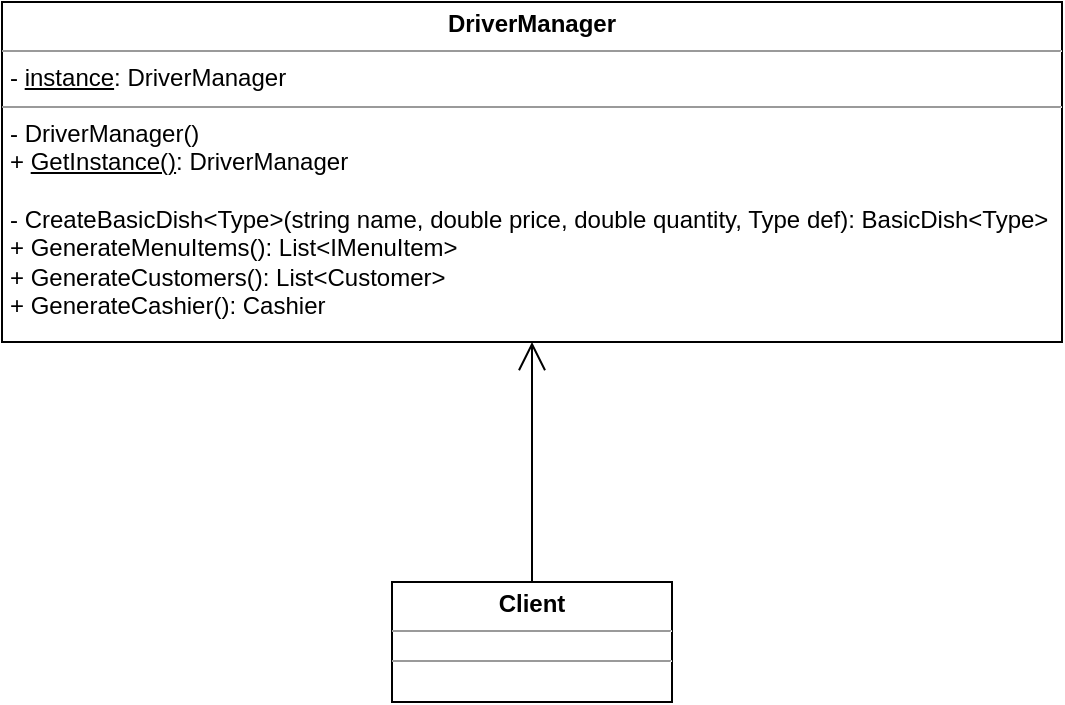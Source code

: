 <mxfile version="13.0.1" type="device"><diagram id="zlfv2E_kHKB4oTKr5uWU" name="Page-1"><mxGraphModel dx="1278" dy="530" grid="1" gridSize="10" guides="1" tooltips="1" connect="1" arrows="1" fold="1" page="1" pageScale="1" pageWidth="827" pageHeight="1169" math="0" shadow="0"><root><mxCell id="0"/><mxCell id="1" parent="0"/><mxCell id="N7JtF3kCb6b8orOt-Q2z-1" value="&lt;p style=&quot;margin: 0px ; margin-top: 4px ; text-align: center&quot;&gt;&lt;b&gt;DriverManager&lt;/b&gt;&lt;/p&gt;&lt;hr size=&quot;1&quot;&gt;&lt;p style=&quot;margin: 0px ; margin-left: 4px&quot;&gt;- &lt;u&gt;instance&lt;/u&gt;: DriverManager&lt;/p&gt;&lt;hr size=&quot;1&quot;&gt;&lt;p style=&quot;margin: 0px ; margin-left: 4px&quot;&gt;- DriverManager()&lt;/p&gt;&lt;p style=&quot;margin: 0px ; margin-left: 4px&quot;&gt;+ &lt;u&gt;GetInstance()&lt;/u&gt;: DriverManager&lt;/p&gt;&lt;p style=&quot;margin: 0px ; margin-left: 4px&quot;&gt;&lt;br&gt;&lt;/p&gt;&lt;p style=&quot;margin: 0px ; margin-left: 4px&quot;&gt;- CreateBasicDish&amp;lt;Type&amp;gt;(string name, double price, double quantity, Type def): BasicDish&amp;lt;Type&amp;gt;&lt;/p&gt;&lt;p style=&quot;margin: 0px ; margin-left: 4px&quot;&gt;+&amp;nbsp;GenerateMenuItems():&amp;nbsp;List&amp;lt;IMenuItem&amp;gt;&lt;/p&gt;&lt;p style=&quot;margin: 0px ; margin-left: 4px&quot;&gt;+&amp;nbsp;GenerateCustomers(): List&amp;lt;Customer&amp;gt;&lt;/p&gt;&lt;p style=&quot;margin: 0px ; margin-left: 4px&quot;&gt;+&amp;nbsp;GenerateCashier(): Cashier&lt;/p&gt;" style="verticalAlign=top;align=left;overflow=fill;fontSize=12;fontFamily=Helvetica;html=1;" vertex="1" parent="1"><mxGeometry x="135" y="120" width="530" height="170" as="geometry"/></mxCell><mxCell id="N7JtF3kCb6b8orOt-Q2z-4" value="&lt;p style=&quot;margin: 0px ; margin-top: 4px ; text-align: center&quot;&gt;&lt;b&gt;Client&lt;/b&gt;&lt;/p&gt;&lt;hr size=&quot;1&quot;&gt;&lt;div style=&quot;height: 2px&quot;&gt;&lt;/div&gt;&lt;hr size=&quot;1&quot;&gt;&lt;div style=&quot;height: 2px&quot;&gt;&lt;/div&gt;" style="verticalAlign=top;align=left;overflow=fill;fontSize=12;fontFamily=Helvetica;html=1;" vertex="1" parent="1"><mxGeometry x="330" y="410" width="140" height="60" as="geometry"/></mxCell><mxCell id="N7JtF3kCb6b8orOt-Q2z-5" value="" style="endArrow=open;endFill=1;endSize=12;html=1;exitX=0.5;exitY=0;exitDx=0;exitDy=0;entryX=0.5;entryY=1;entryDx=0;entryDy=0;" edge="1" parent="1" source="N7JtF3kCb6b8orOt-Q2z-4" target="N7JtF3kCb6b8orOt-Q2z-1"><mxGeometry width="160" relative="1" as="geometry"><mxPoint x="390" y="350" as="sourcePoint"/><mxPoint x="411" y="290" as="targetPoint"/></mxGeometry></mxCell></root></mxGraphModel></diagram></mxfile>